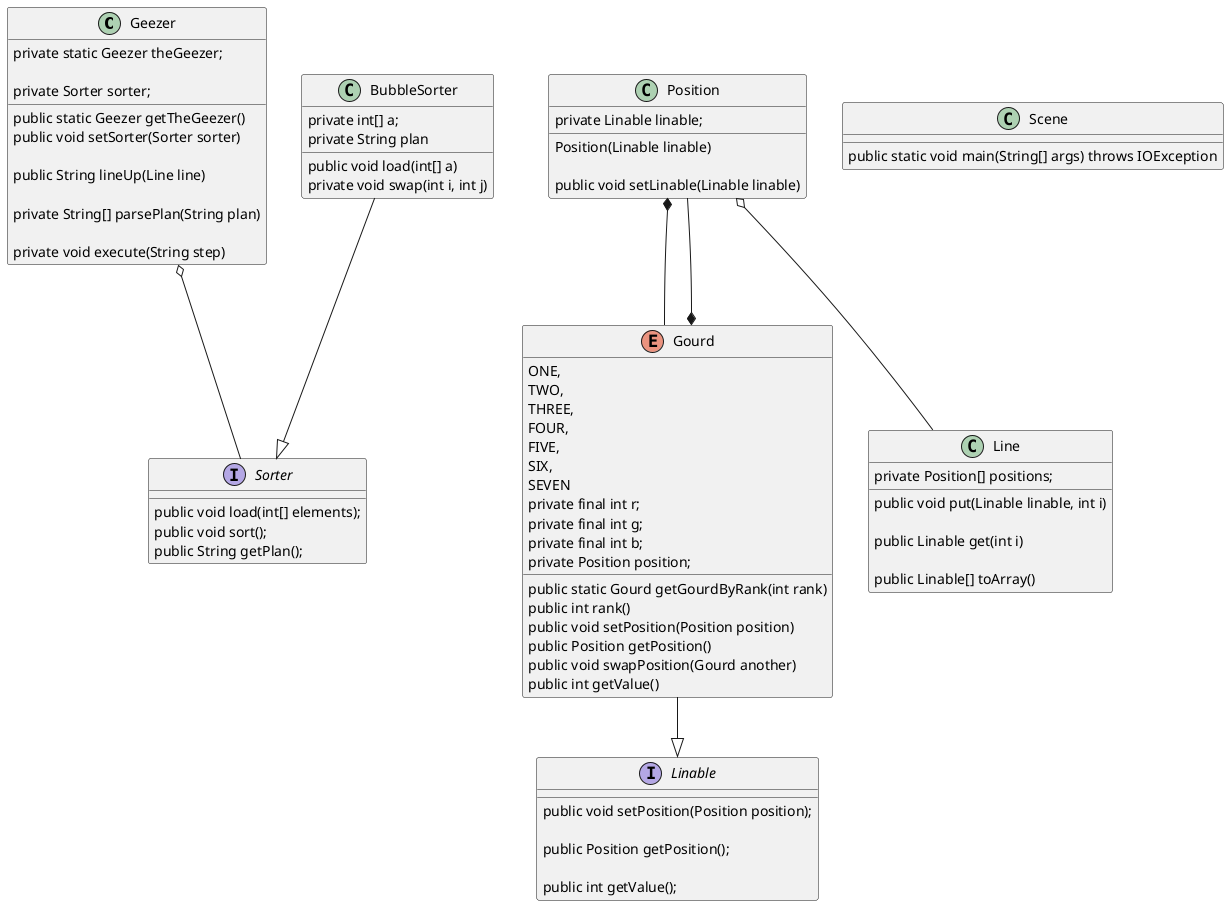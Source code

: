@startuml

Geezer o-- Sorter
BubbleSorter --|> Sorter
Position *-- Gourd
Gourd *-- Position
Position o-- Line
Gourd --|> Linable

interface Linable
{
    public void setPosition(Position position);

    public Position getPosition();

    public int getValue();
}
enum Gourd
{
    ONE,
    TWO,
    THREE,
    FOUR,
    FIVE,
    SIX,
    SEVEN
    private final int r;
    private final int g;
    private final int b;
    private Position position;
    public static Gourd getGourdByRank(int rank)
    public int rank()
    public void setPosition(Position position)
    public Position getPosition()
    public void swapPosition(Gourd another)
    public int getValue()
}

interface Sorter
{
    public void load(int[] elements);
    public void sort();
    public String getPlan();
}
class BubbleSorter {

    private int[] a;
    private String plan

    public void load(int[] a)
    private void swap(int i, int j)

}
class Line {
    private Position[] positions;

    public void put(Linable linable, int i)

    public Linable get(int i)

    public Linable[] toArray()

}
class Position
{
    private Linable linable;

    Position(Linable linable)

    public void setLinable(Linable linable)

}
class Scene
{
    public static void main(String[] args) throws IOException
}
class Geezer {

    private static Geezer theGeezer;

    public static Geezer getTheGeezer()
    private Sorter sorter;

    public void setSorter(Sorter sorter)

    public String lineUp(Line line)

    private String[] parsePlan(String plan)

    private void execute(String step)

}
@enduml